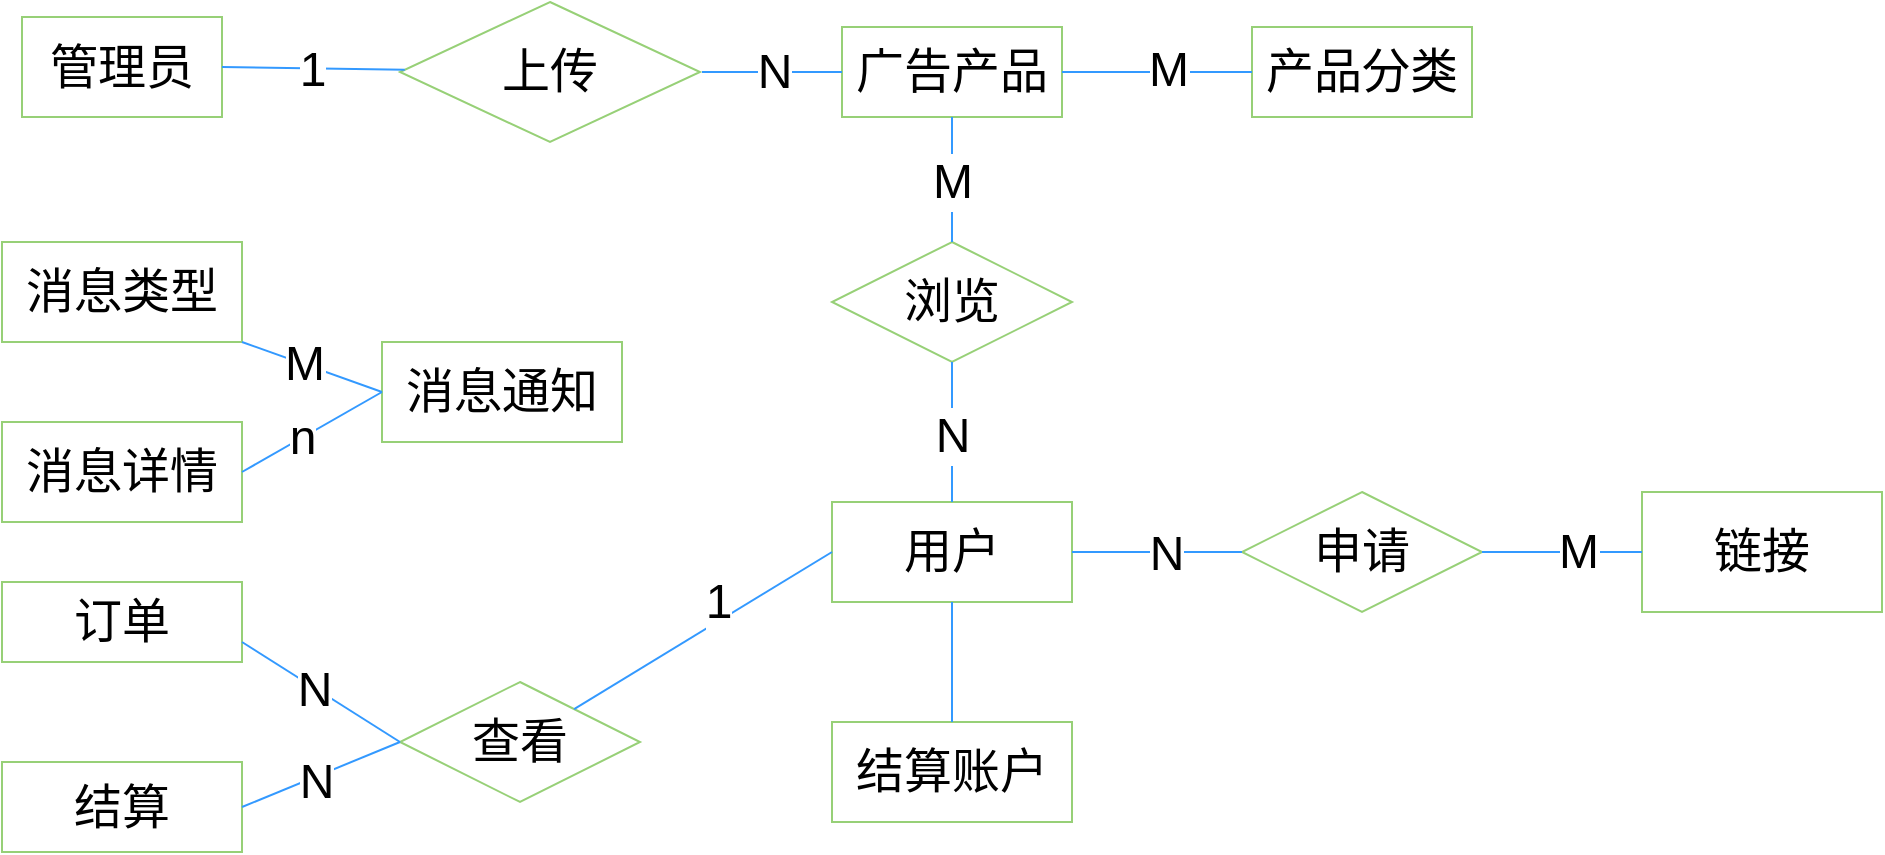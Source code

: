 <mxfile version="20.2.6" type="github">
  <diagram id="zQXUQz20aRf1MQhn76jE" name="第 1 页">
    <mxGraphModel dx="1426" dy="680" grid="1" gridSize="10" guides="1" tooltips="1" connect="1" arrows="1" fold="1" page="1" pageScale="1" pageWidth="827" pageHeight="1169" math="0" shadow="0">
      <root>
        <mxCell id="0" />
        <mxCell id="1" parent="0" />
        <mxCell id="IDlzUY-_1IJnwTOHjghK-1" value="&lt;font style=&quot;font-size: 24px;&quot;&gt;管理员&lt;/font&gt;" style="rounded=0;whiteSpace=wrap;html=1;strokeColor=#97D077;" vertex="1" parent="1">
          <mxGeometry x="150" y="167.5" width="100" height="50" as="geometry" />
        </mxCell>
        <mxCell id="IDlzUY-_1IJnwTOHjghK-2" value="用户" style="rounded=0;whiteSpace=wrap;html=1;fontSize=24;strokeColor=#97D077;" vertex="1" parent="1">
          <mxGeometry x="555" y="410" width="120" height="50" as="geometry" />
        </mxCell>
        <mxCell id="IDlzUY-_1IJnwTOHjghK-3" value="&lt;font style=&quot;font-size: 24px;&quot;&gt;广告产品&lt;/font&gt;" style="whiteSpace=wrap;html=1;strokeColor=#97D077;rounded=0;" vertex="1" parent="1">
          <mxGeometry x="560" y="172.5" width="110" height="45" as="geometry" />
        </mxCell>
        <mxCell id="IDlzUY-_1IJnwTOHjghK-6" value="上传" style="rhombus;whiteSpace=wrap;html=1;fontSize=24;strokeColor=#97D077;" vertex="1" parent="1">
          <mxGeometry x="339" y="160" width="150" height="70" as="geometry" />
        </mxCell>
        <mxCell id="IDlzUY-_1IJnwTOHjghK-11" value="浏览" style="rhombus;whiteSpace=wrap;html=1;fontSize=24;strokeColor=#97D077;" vertex="1" parent="1">
          <mxGeometry x="555" y="280" width="120" height="60" as="geometry" />
        </mxCell>
        <mxCell id="IDlzUY-_1IJnwTOHjghK-16" value="" style="endArrow=none;html=1;rounded=0;fontSize=24;strokeColor=#3399FF;exitX=1;exitY=0.5;exitDx=0;exitDy=0;" edge="1" parent="1" source="IDlzUY-_1IJnwTOHjghK-1" target="IDlzUY-_1IJnwTOHjghK-6">
          <mxGeometry width="50" height="50" relative="1" as="geometry">
            <mxPoint x="390" y="390" as="sourcePoint" />
            <mxPoint x="440" y="340" as="targetPoint" />
          </mxGeometry>
        </mxCell>
        <mxCell id="IDlzUY-_1IJnwTOHjghK-21" value="1" style="edgeLabel;html=1;align=center;verticalAlign=middle;resizable=0;points=[];fontSize=24;" vertex="1" connectable="0" parent="IDlzUY-_1IJnwTOHjghK-16">
          <mxGeometry x="0.362" y="-1" relative="1" as="geometry">
            <mxPoint x="-17" y="-1" as="offset" />
          </mxGeometry>
        </mxCell>
        <mxCell id="IDlzUY-_1IJnwTOHjghK-18" value="" style="endArrow=none;html=1;rounded=0;fontSize=24;strokeColor=#3399FF;exitX=0;exitY=0.5;exitDx=0;exitDy=0;" edge="1" parent="1" source="IDlzUY-_1IJnwTOHjghK-3">
          <mxGeometry width="50" height="50" relative="1" as="geometry">
            <mxPoint x="280" y="205" as="sourcePoint" />
            <mxPoint x="490" y="195" as="targetPoint" />
          </mxGeometry>
        </mxCell>
        <mxCell id="IDlzUY-_1IJnwTOHjghK-22" value="N" style="edgeLabel;html=1;align=center;verticalAlign=middle;resizable=0;points=[];fontSize=24;" vertex="1" connectable="0" parent="IDlzUY-_1IJnwTOHjghK-18">
          <mxGeometry x="-0.029" relative="1" as="geometry">
            <mxPoint as="offset" />
          </mxGeometry>
        </mxCell>
        <mxCell id="IDlzUY-_1IJnwTOHjghK-19" value="" style="endArrow=none;html=1;rounded=0;fontSize=24;strokeColor=#3399FF;exitX=0.5;exitY=1;exitDx=0;exitDy=0;" edge="1" parent="1" source="IDlzUY-_1IJnwTOHjghK-3" target="IDlzUY-_1IJnwTOHjghK-11">
          <mxGeometry width="50" height="50" relative="1" as="geometry">
            <mxPoint x="290" y="215" as="sourcePoint" />
            <mxPoint x="359" y="215" as="targetPoint" />
          </mxGeometry>
        </mxCell>
        <mxCell id="IDlzUY-_1IJnwTOHjghK-24" value="M" style="edgeLabel;html=1;align=center;verticalAlign=middle;resizable=0;points=[];fontSize=24;" vertex="1" connectable="0" parent="IDlzUY-_1IJnwTOHjghK-19">
          <mxGeometry x="-0.184" y="3" relative="1" as="geometry">
            <mxPoint x="-3" y="7" as="offset" />
          </mxGeometry>
        </mxCell>
        <mxCell id="IDlzUY-_1IJnwTOHjghK-20" value="" style="endArrow=none;html=1;rounded=0;fontSize=24;strokeColor=#3399FF;exitX=0.5;exitY=0;exitDx=0;exitDy=0;entryX=0.5;entryY=1;entryDx=0;entryDy=0;" edge="1" parent="1" source="IDlzUY-_1IJnwTOHjghK-2" target="IDlzUY-_1IJnwTOHjghK-11">
          <mxGeometry width="50" height="50" relative="1" as="geometry">
            <mxPoint x="300" y="225" as="sourcePoint" />
            <mxPoint x="369" y="225" as="targetPoint" />
          </mxGeometry>
        </mxCell>
        <mxCell id="IDlzUY-_1IJnwTOHjghK-23" value="N" style="edgeLabel;html=1;align=center;verticalAlign=middle;resizable=0;points=[];fontSize=24;" vertex="1" connectable="0" parent="IDlzUY-_1IJnwTOHjghK-20">
          <mxGeometry x="0.275" y="-2" relative="1" as="geometry">
            <mxPoint x="-2" y="11" as="offset" />
          </mxGeometry>
        </mxCell>
        <mxCell id="IDlzUY-_1IJnwTOHjghK-26" value="订单" style="rounded=0;whiteSpace=wrap;html=1;fontSize=24;strokeColor=#97D077;" vertex="1" parent="1">
          <mxGeometry x="140" y="450" width="120" height="40" as="geometry" />
        </mxCell>
        <mxCell id="IDlzUY-_1IJnwTOHjghK-27" value="结算" style="rounded=0;whiteSpace=wrap;html=1;fontSize=24;strokeColor=#97D077;" vertex="1" parent="1">
          <mxGeometry x="140" y="540" width="120" height="45" as="geometry" />
        </mxCell>
        <mxCell id="IDlzUY-_1IJnwTOHjghK-28" value="查看" style="rhombus;whiteSpace=wrap;html=1;fontSize=24;strokeColor=#97D077;" vertex="1" parent="1">
          <mxGeometry x="339" y="500" width="120" height="60" as="geometry" />
        </mxCell>
        <mxCell id="IDlzUY-_1IJnwTOHjghK-29" value="" style="endArrow=none;html=1;rounded=0;fontSize=24;strokeColor=#3399FF;entryX=0;entryY=0.5;entryDx=0;entryDy=0;" edge="1" parent="1" source="IDlzUY-_1IJnwTOHjghK-28" target="IDlzUY-_1IJnwTOHjghK-2">
          <mxGeometry width="50" height="50" relative="1" as="geometry">
            <mxPoint x="280" y="205" as="sourcePoint" />
            <mxPoint x="349" y="205" as="targetPoint" />
          </mxGeometry>
        </mxCell>
        <mxCell id="IDlzUY-_1IJnwTOHjghK-30" value="1" style="edgeLabel;html=1;align=center;verticalAlign=middle;resizable=0;points=[];fontSize=24;" vertex="1" connectable="0" parent="IDlzUY-_1IJnwTOHjghK-29">
          <mxGeometry x="0.362" y="-1" relative="1" as="geometry">
            <mxPoint x="-17" y="-1" as="offset" />
          </mxGeometry>
        </mxCell>
        <mxCell id="IDlzUY-_1IJnwTOHjghK-31" value="" style="endArrow=none;html=1;rounded=0;fontSize=24;strokeColor=#3399FF;exitX=1;exitY=0.75;exitDx=0;exitDy=0;entryX=0;entryY=0.5;entryDx=0;entryDy=0;" edge="1" parent="1" source="IDlzUY-_1IJnwTOHjghK-26" target="IDlzUY-_1IJnwTOHjghK-28">
          <mxGeometry width="50" height="50" relative="1" as="geometry">
            <mxPoint x="260" y="310" as="sourcePoint" />
            <mxPoint x="329" y="310" as="targetPoint" />
          </mxGeometry>
        </mxCell>
        <mxCell id="IDlzUY-_1IJnwTOHjghK-32" value="N" style="edgeLabel;html=1;align=center;verticalAlign=middle;resizable=0;points=[];fontSize=24;" vertex="1" connectable="0" parent="IDlzUY-_1IJnwTOHjghK-31">
          <mxGeometry x="0.362" y="-1" relative="1" as="geometry">
            <mxPoint x="-17" y="-11" as="offset" />
          </mxGeometry>
        </mxCell>
        <mxCell id="IDlzUY-_1IJnwTOHjghK-33" value="" style="endArrow=none;html=1;rounded=0;fontSize=24;strokeColor=#3399FF;exitX=1;exitY=0.5;exitDx=0;exitDy=0;entryX=0;entryY=0.5;entryDx=0;entryDy=0;" edge="1" parent="1" source="IDlzUY-_1IJnwTOHjghK-27" target="IDlzUY-_1IJnwTOHjghK-28">
          <mxGeometry width="50" height="50" relative="1" as="geometry">
            <mxPoint x="270" y="320" as="sourcePoint" />
            <mxPoint x="330" y="535" as="targetPoint" />
          </mxGeometry>
        </mxCell>
        <mxCell id="IDlzUY-_1IJnwTOHjghK-34" value="N" style="edgeLabel;html=1;align=center;verticalAlign=middle;resizable=0;points=[];fontSize=24;" vertex="1" connectable="0" parent="IDlzUY-_1IJnwTOHjghK-33">
          <mxGeometry x="0.362" y="-1" relative="1" as="geometry">
            <mxPoint x="-17" y="8" as="offset" />
          </mxGeometry>
        </mxCell>
        <mxCell id="IDlzUY-_1IJnwTOHjghK-35" value="链接" style="rounded=0;whiteSpace=wrap;html=1;fontSize=24;strokeColor=#97D077;" vertex="1" parent="1">
          <mxGeometry x="960" y="405" width="120" height="60" as="geometry" />
        </mxCell>
        <mxCell id="IDlzUY-_1IJnwTOHjghK-36" value="申请" style="rhombus;whiteSpace=wrap;html=1;fontSize=24;strokeColor=#97D077;" vertex="1" parent="1">
          <mxGeometry x="760" y="405" width="120" height="60" as="geometry" />
        </mxCell>
        <mxCell id="IDlzUY-_1IJnwTOHjghK-39" value="" style="endArrow=none;html=1;rounded=0;fontSize=24;strokeColor=#3399FF;exitX=1;exitY=0.5;exitDx=0;exitDy=0;" edge="1" parent="1" source="IDlzUY-_1IJnwTOHjghK-2" target="IDlzUY-_1IJnwTOHjghK-36">
          <mxGeometry width="50" height="50" relative="1" as="geometry">
            <mxPoint x="510" y="420" as="sourcePoint" />
            <mxPoint x="560" y="370" as="targetPoint" />
          </mxGeometry>
        </mxCell>
        <mxCell id="IDlzUY-_1IJnwTOHjghK-40" value="N" style="edgeLabel;html=1;align=center;verticalAlign=middle;resizable=0;points=[];fontSize=24;" vertex="1" connectable="0" parent="IDlzUY-_1IJnwTOHjghK-39">
          <mxGeometry x="0.111" y="-1" relative="1" as="geometry">
            <mxPoint as="offset" />
          </mxGeometry>
        </mxCell>
        <mxCell id="IDlzUY-_1IJnwTOHjghK-41" value="" style="endArrow=none;html=1;rounded=0;fontSize=24;strokeColor=#3399FF;exitX=1;exitY=0.5;exitDx=0;exitDy=0;" edge="1" parent="1" source="IDlzUY-_1IJnwTOHjghK-36" target="IDlzUY-_1IJnwTOHjghK-35">
          <mxGeometry width="50" height="50" relative="1" as="geometry">
            <mxPoint x="420" y="450" as="sourcePoint" />
            <mxPoint x="470" y="400" as="targetPoint" />
          </mxGeometry>
        </mxCell>
        <mxCell id="IDlzUY-_1IJnwTOHjghK-42" value="M" style="edgeLabel;html=1;align=center;verticalAlign=middle;resizable=0;points=[];fontSize=24;" vertex="1" connectable="0" parent="IDlzUY-_1IJnwTOHjghK-41">
          <mxGeometry x="0.199" relative="1" as="geometry">
            <mxPoint as="offset" />
          </mxGeometry>
        </mxCell>
        <mxCell id="IDlzUY-_1IJnwTOHjghK-43" value="结算账户" style="rounded=0;whiteSpace=wrap;html=1;fontSize=24;strokeColor=#97D077;" vertex="1" parent="1">
          <mxGeometry x="555" y="520" width="120" height="50" as="geometry" />
        </mxCell>
        <mxCell id="IDlzUY-_1IJnwTOHjghK-44" value="" style="endArrow=none;html=1;rounded=0;fontSize=24;strokeColor=#3399FF;exitX=0.5;exitY=1;exitDx=0;exitDy=0;" edge="1" parent="1" source="IDlzUY-_1IJnwTOHjghK-2" target="IDlzUY-_1IJnwTOHjghK-43">
          <mxGeometry width="50" height="50" relative="1" as="geometry">
            <mxPoint x="410" y="470" as="sourcePoint" />
            <mxPoint x="460" y="420" as="targetPoint" />
          </mxGeometry>
        </mxCell>
        <mxCell id="IDlzUY-_1IJnwTOHjghK-45" value="消息类型" style="rounded=0;whiteSpace=wrap;html=1;fontSize=24;strokeColor=#97D077;" vertex="1" parent="1">
          <mxGeometry x="140" y="280" width="120" height="50" as="geometry" />
        </mxCell>
        <mxCell id="IDlzUY-_1IJnwTOHjghK-46" value="消息通知" style="rounded=0;whiteSpace=wrap;html=1;fontSize=24;strokeColor=#97D077;" vertex="1" parent="1">
          <mxGeometry x="330" y="330" width="120" height="50" as="geometry" />
        </mxCell>
        <mxCell id="IDlzUY-_1IJnwTOHjghK-47" value="消息详情" style="rounded=0;whiteSpace=wrap;html=1;fontSize=24;strokeColor=#97D077;" vertex="1" parent="1">
          <mxGeometry x="140" y="370" width="120" height="50" as="geometry" />
        </mxCell>
        <mxCell id="IDlzUY-_1IJnwTOHjghK-48" style="edgeStyle=orthogonalEdgeStyle;rounded=0;orthogonalLoop=1;jettySize=auto;html=1;exitX=0.5;exitY=1;exitDx=0;exitDy=0;fontSize=24;strokeColor=#3399FF;" edge="1" parent="1" source="IDlzUY-_1IJnwTOHjghK-47" target="IDlzUY-_1IJnwTOHjghK-47">
          <mxGeometry relative="1" as="geometry" />
        </mxCell>
        <mxCell id="IDlzUY-_1IJnwTOHjghK-49" value="" style="endArrow=none;html=1;rounded=0;fontSize=24;strokeColor=#3399FF;entryX=1;entryY=1;entryDx=0;entryDy=0;exitX=0;exitY=0.5;exitDx=0;exitDy=0;" edge="1" parent="1" source="IDlzUY-_1IJnwTOHjghK-46" target="IDlzUY-_1IJnwTOHjghK-45">
          <mxGeometry width="50" height="50" relative="1" as="geometry">
            <mxPoint x="320" y="490" as="sourcePoint" />
            <mxPoint x="370" y="440" as="targetPoint" />
          </mxGeometry>
        </mxCell>
        <mxCell id="IDlzUY-_1IJnwTOHjghK-53" value="M" style="edgeLabel;html=1;align=center;verticalAlign=middle;resizable=0;points=[];fontSize=24;" vertex="1" connectable="0" parent="IDlzUY-_1IJnwTOHjghK-49">
          <mxGeometry x="0.115" relative="1" as="geometry">
            <mxPoint as="offset" />
          </mxGeometry>
        </mxCell>
        <mxCell id="IDlzUY-_1IJnwTOHjghK-50" value="" style="endArrow=none;html=1;rounded=0;fontSize=24;strokeColor=#3399FF;exitX=1;exitY=0.5;exitDx=0;exitDy=0;entryX=0;entryY=0.5;entryDx=0;entryDy=0;" edge="1" parent="1" source="IDlzUY-_1IJnwTOHjghK-47" target="IDlzUY-_1IJnwTOHjghK-46">
          <mxGeometry width="50" height="50" relative="1" as="geometry">
            <mxPoint x="410" y="470" as="sourcePoint" />
            <mxPoint x="460" y="420" as="targetPoint" />
          </mxGeometry>
        </mxCell>
        <mxCell id="IDlzUY-_1IJnwTOHjghK-52" value="n" style="edgeLabel;html=1;align=center;verticalAlign=middle;resizable=0;points=[];fontSize=24;" vertex="1" connectable="0" parent="IDlzUY-_1IJnwTOHjghK-50">
          <mxGeometry x="-0.145" relative="1" as="geometry">
            <mxPoint as="offset" />
          </mxGeometry>
        </mxCell>
        <mxCell id="IDlzUY-_1IJnwTOHjghK-54" value="&lt;span style=&quot;font-size: 24px;&quot;&gt;产品分类&lt;/span&gt;" style="whiteSpace=wrap;html=1;strokeColor=#97D077;rounded=0;" vertex="1" parent="1">
          <mxGeometry x="765" y="172.5" width="110" height="45" as="geometry" />
        </mxCell>
        <mxCell id="IDlzUY-_1IJnwTOHjghK-55" value="" style="endArrow=none;html=1;rounded=0;fontSize=24;strokeColor=#3399FF;exitX=1;exitY=0.5;exitDx=0;exitDy=0;" edge="1" parent="1" source="IDlzUY-_1IJnwTOHjghK-3" target="IDlzUY-_1IJnwTOHjghK-54">
          <mxGeometry width="50" height="50" relative="1" as="geometry">
            <mxPoint x="460" y="180" as="sourcePoint" />
            <mxPoint x="510" y="130" as="targetPoint" />
          </mxGeometry>
        </mxCell>
        <mxCell id="IDlzUY-_1IJnwTOHjghK-56" value="M" style="edgeLabel;html=1;align=center;verticalAlign=middle;resizable=0;points=[];fontSize=24;" vertex="1" connectable="0" parent="IDlzUY-_1IJnwTOHjghK-55">
          <mxGeometry x="0.116" y="1" relative="1" as="geometry">
            <mxPoint as="offset" />
          </mxGeometry>
        </mxCell>
      </root>
    </mxGraphModel>
  </diagram>
</mxfile>
